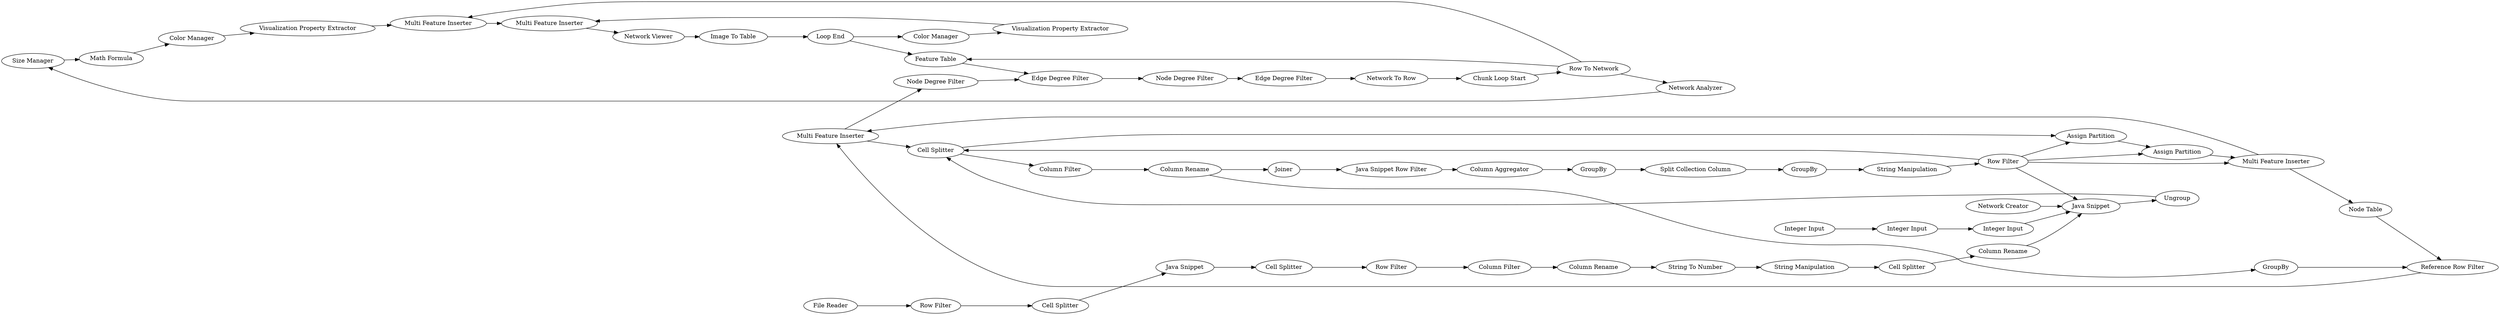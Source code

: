 digraph {
	190 -> 193
	7 -> 8
	196 -> 195
	99 -> 102
	101 -> 102
	8 -> 9
	23 -> 24
	96 -> 95
	56 -> 77
	189 -> 197
	14 -> 77
	183 -> 2
	100 -> 88
	26 -> 21
	100 -> 181
	2 -> 16
	27 -> 26
	21 -> 96
	22 -> 23
	201 -> 202
	186 -> 190
	189 -> 186
	102 -> 100
	181 -> 185
	89 -> 95
	20 -> 6
	199 -> 200
	94 -> 89
	204 -> 199
	86 -> 22
	86 -> 99
	95 -> 100
	194 -> 191
	103 -> 104
	77 -> 50
	192 -> 200
	4 -> 20
	191 -> 192
	96 -> 77
	96 -> 89
	185 -> 201
	193 -> 194
	85 -> 86
	184 -> 196
	195 -> 197
	24 -> 25
	6 -> 7
	96 -> 94
	200 -> 184
	188 -> 189
	187 -> 188
	50 -> 88
	18 -> 14
	189 -> 192
	95 -> 101
	105 -> 77
	197 -> 185
	104 -> 105
	195 -> 204
	202 -> 187
	88 -> 85
	25 -> 27
	9 -> 10
	16 -> 4
	96 -> 88
	10 -> 18
	88 -> 94
	27 [label="Split Collection Column"]
	103 [label="Integer Input"]
	7 [label="Column Filter"]
	89 [label="Assign Partition"]
	9 [label="String To Number"]
	26 [label=GroupBy]
	21 [label="String Manipulation"]
	18 [label="Cell Splitter"]
	194 [label="Color Manager"]
	8 [label="Column Rename"]
	105 [label="Integer Input"]
	184 [label="Network Viewer"]
	200 [label="Multi Feature Inserter"]
	24 [label="Column Aggregator"]
	201 [label="Node Degree Filter"]
	190 [label="Size Manager"]
	185 [label="Edge Degree Filter"]
	189 [label="Row To Network"]
	196 [label="Image To Table"]
	188 [label="Chunk Loop Start"]
	56 [label="Network Creator"]
	183 [label="File Reader"]
	6 [label="Row Filter"]
	25 [label=GroupBy]
	204 [label="Color Manager"]
	197 [label="Feature Table"]
	85 [label="Column Filter"]
	10 [label="String Manipulation"]
	86 [label="Column Rename"]
	16 [label="Cell Splitter"]
	50 [label=Ungroup]
	22 [label=Joiner]
	191 [label="Visualization Property Extractor"]
	23 [label="Java Snippet Row Filter"]
	101 [label="Node Table"]
	4 [label="Java Snippet"]
	77 [label="Java Snippet"]
	100 [label="Multi Feature Inserter"]
	14 [label="Column Rename"]
	202 [label="Edge Degree Filter"]
	195 [label="Loop End"]
	199 [label="Visualization Property Extractor"]
	94 [label="Assign Partition"]
	99 [label=GroupBy]
	192 [label="Multi Feature Inserter"]
	96 [label="Row Filter"]
	20 [label="Cell Splitter"]
	102 [label="Reference Row Filter"]
	104 [label="Integer Input"]
	186 [label="Network Analyzer"]
	88 [label="Cell Splitter"]
	193 [label="Math Formula"]
	187 [label="Network To Row"]
	95 [label="Multi Feature Inserter"]
	181 [label="Node Degree Filter"]
	2 [label="Row Filter"]
	rankdir=LR
}
